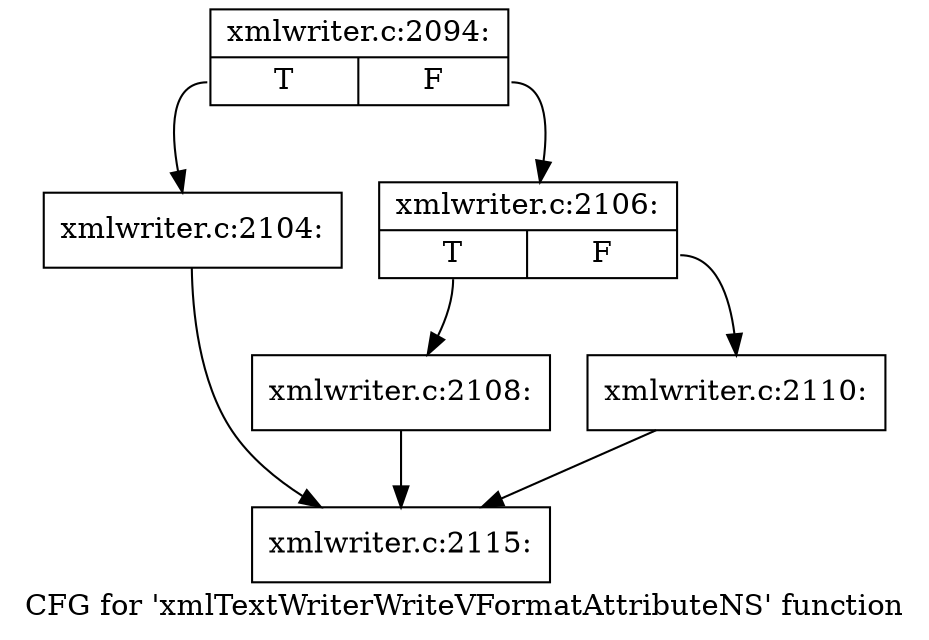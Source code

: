 digraph "CFG for 'xmlTextWriterWriteVFormatAttributeNS' function" {
	label="CFG for 'xmlTextWriterWriteVFormatAttributeNS' function";

	Node0x55d09c618a20 [shape=record,label="{xmlwriter.c:2094:|{<s0>T|<s1>F}}"];
	Node0x55d09c618a20:s0 -> Node0x55d09c61c9f0;
	Node0x55d09c618a20:s1 -> Node0x55d09c61ca40;
	Node0x55d09c61c9f0 [shape=record,label="{xmlwriter.c:2104:}"];
	Node0x55d09c61c9f0 -> Node0x55d09c618f90;
	Node0x55d09c61ca40 [shape=record,label="{xmlwriter.c:2106:|{<s0>T|<s1>F}}"];
	Node0x55d09c61ca40:s0 -> Node0x55d09c61d100;
	Node0x55d09c61ca40:s1 -> Node0x55d09c61d150;
	Node0x55d09c61d100 [shape=record,label="{xmlwriter.c:2108:}"];
	Node0x55d09c61d100 -> Node0x55d09c618f90;
	Node0x55d09c61d150 [shape=record,label="{xmlwriter.c:2110:}"];
	Node0x55d09c61d150 -> Node0x55d09c618f90;
	Node0x55d09c618f90 [shape=record,label="{xmlwriter.c:2115:}"];
}
